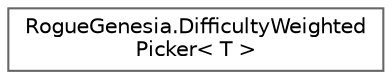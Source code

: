 digraph "Graphical Class Hierarchy"
{
 // LATEX_PDF_SIZE
  bgcolor="transparent";
  edge [fontname=Helvetica,fontsize=10,labelfontname=Helvetica,labelfontsize=10];
  node [fontname=Helvetica,fontsize=10,shape=box,height=0.2,width=0.4];
  rankdir="LR";
  Node0 [label="RogueGenesia.DifficultyWeighted\lPicker\< T \>",height=0.2,width=0.4,color="grey40", fillcolor="white", style="filled",URL="$class_rogue_genesia_1_1_difficulty_weighted_picker.html",tooltip=" "];
}
